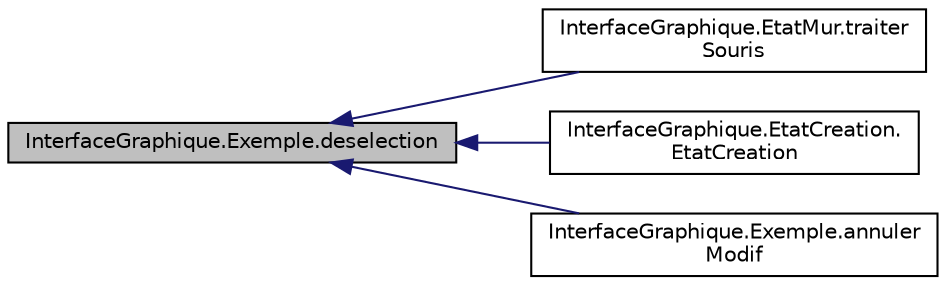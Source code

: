 digraph "InterfaceGraphique.Exemple.deselection"
{
  edge [fontname="Helvetica",fontsize="10",labelfontname="Helvetica",labelfontsize="10"];
  node [fontname="Helvetica",fontsize="10",shape=record];
  rankdir="LR";
  Node1 [label="InterfaceGraphique.Exemple.deselection",height=0.2,width=0.4,color="black", fillcolor="grey75", style="filled", fontcolor="black"];
  Node1 -> Node2 [dir="back",color="midnightblue",fontsize="10",style="solid",fontname="Helvetica"];
  Node2 [label="InterfaceGraphique.EtatMur.traiter\lSouris",height=0.2,width=0.4,color="black", fillcolor="white", style="filled",URL="$dd/dc0/class_interface_graphique_1_1_etat_mur.html#ad345e25c40089f391815883d2be612a9",tooltip="Traiter le changement d&#39;état suite à une action du clavier. "];
  Node1 -> Node3 [dir="back",color="midnightblue",fontsize="10",style="solid",fontname="Helvetica"];
  Node3 [label="InterfaceGraphique.EtatCreation.\lEtatCreation",height=0.2,width=0.4,color="black", fillcolor="white", style="filled",URL="$df/d0f/class_interface_graphique_1_1_etat_creation.html#ad93230fb3354192e7633def0943de325",tooltip="Constructeur par paramètre de l&#39;état. "];
  Node1 -> Node4 [dir="back",color="midnightblue",fontsize="10",style="solid",fontname="Helvetica"];
  Node4 [label="InterfaceGraphique.Exemple.annuler\lModif",height=0.2,width=0.4,color="black", fillcolor="white", style="filled",URL="$d9/d14/class_interface_graphique_1_1_exemple.html#a43fada27a48601af3624a49978c0e2bb"];
}
